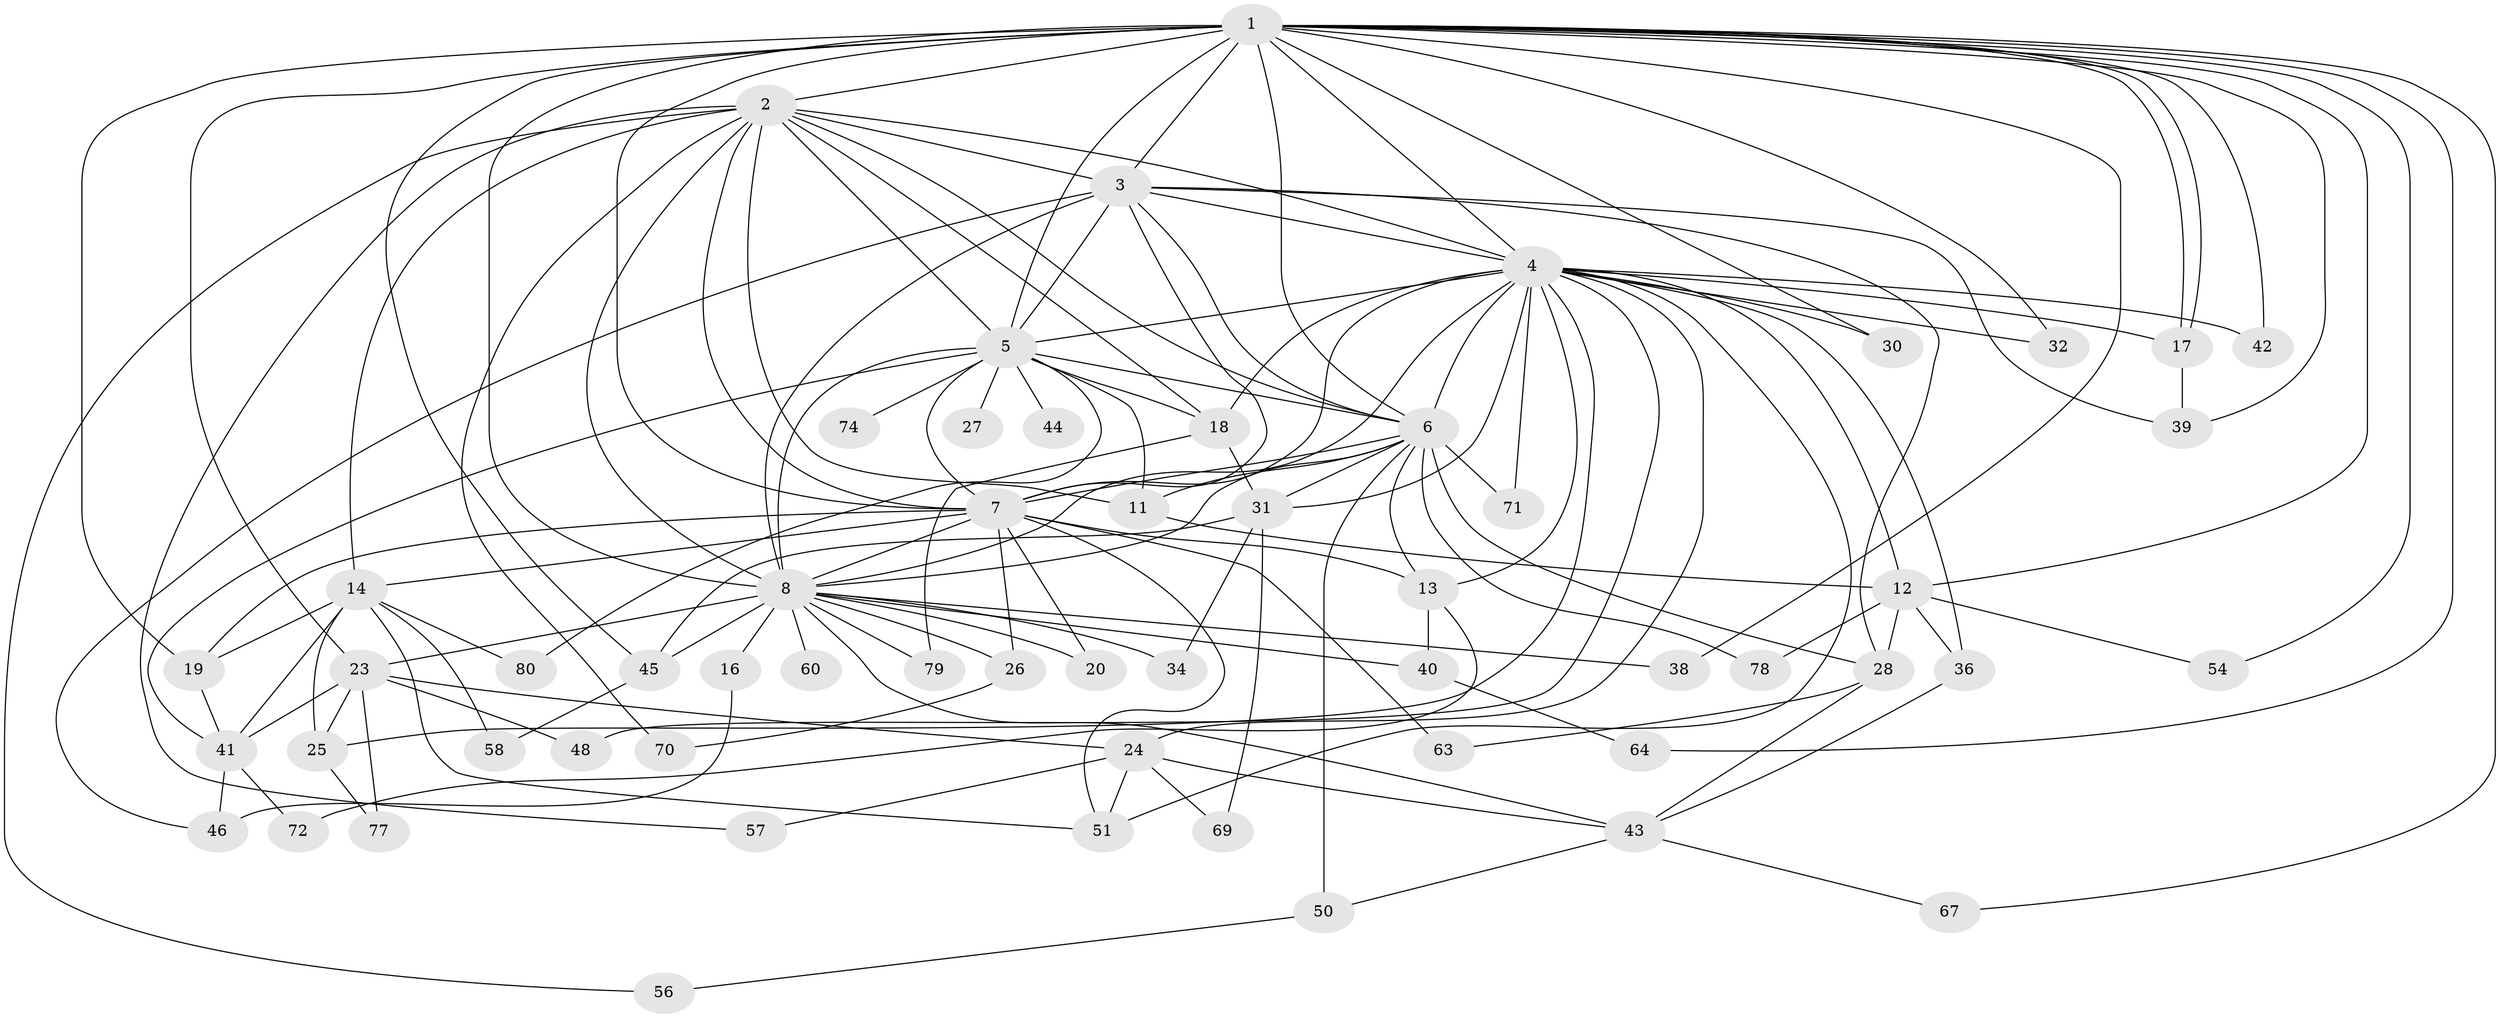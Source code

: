 // original degree distribution, {26: 0.012195121951219513, 16: 0.024390243902439025, 13: 0.012195121951219513, 23: 0.012195121951219513, 14: 0.012195121951219513, 17: 0.024390243902439025, 11: 0.012195121951219513, 20: 0.012195121951219513, 4: 0.06097560975609756, 6: 0.036585365853658534, 5: 0.06097560975609756, 8: 0.012195121951219513, 2: 0.5365853658536586, 3: 0.15853658536585366, 7: 0.012195121951219513}
// Generated by graph-tools (version 1.1) at 2025/11/02/27/25 16:11:07]
// undirected, 57 vertices, 139 edges
graph export_dot {
graph [start="1"]
  node [color=gray90,style=filled];
  1 [super="+53"];
  2 [super="+75"];
  3 [super="+37"];
  4 [super="+21"];
  5 [super="+10"];
  6 [super="+65"];
  7 [super="+59"];
  8 [super="+9"];
  11 [super="+47"];
  12 [super="+35"];
  13 [super="+15"];
  14 [super="+76"];
  16;
  17 [super="+61"];
  18 [super="+22"];
  19 [super="+62"];
  20;
  23 [super="+73"];
  24 [super="+66"];
  25 [super="+29"];
  26;
  27;
  28 [super="+33"];
  30;
  31 [super="+68"];
  32;
  34;
  36 [super="+81"];
  38;
  39;
  40;
  41 [super="+49"];
  42;
  43 [super="+55"];
  44;
  45 [super="+52"];
  46 [super="+82"];
  48;
  50;
  51;
  54;
  56;
  57;
  58;
  60;
  63;
  64;
  67;
  69;
  70;
  71;
  72;
  74;
  77;
  78;
  79;
  80;
  1 -- 2 [weight=2];
  1 -- 3;
  1 -- 4;
  1 -- 5 [weight=2];
  1 -- 6;
  1 -- 7 [weight=2];
  1 -- 8 [weight=2];
  1 -- 12;
  1 -- 17;
  1 -- 17;
  1 -- 19 [weight=2];
  1 -- 23;
  1 -- 30;
  1 -- 32;
  1 -- 38;
  1 -- 39;
  1 -- 42;
  1 -- 54;
  1 -- 64;
  1 -- 67;
  1 -- 45;
  2 -- 3;
  2 -- 4;
  2 -- 5 [weight=2];
  2 -- 6;
  2 -- 7;
  2 -- 8 [weight=2];
  2 -- 11;
  2 -- 14;
  2 -- 18;
  2 -- 56;
  2 -- 57;
  2 -- 70;
  3 -- 4;
  3 -- 5 [weight=3];
  3 -- 6;
  3 -- 7;
  3 -- 8 [weight=2];
  3 -- 28;
  3 -- 39;
  3 -- 46;
  4 -- 5 [weight=2];
  4 -- 6;
  4 -- 7;
  4 -- 8 [weight=2];
  4 -- 12;
  4 -- 24;
  4 -- 30;
  4 -- 31;
  4 -- 32;
  4 -- 36;
  4 -- 42;
  4 -- 48;
  4 -- 51;
  4 -- 71;
  4 -- 18;
  4 -- 17;
  4 -- 13;
  4 -- 25;
  5 -- 6 [weight=3];
  5 -- 7 [weight=2];
  5 -- 8 [weight=4];
  5 -- 11;
  5 -- 41;
  5 -- 44 [weight=2];
  5 -- 80;
  5 -- 74;
  5 -- 18;
  5 -- 27;
  6 -- 7;
  6 -- 8 [weight=2];
  6 -- 13;
  6 -- 28;
  6 -- 31;
  6 -- 50;
  6 -- 71;
  6 -- 78;
  6 -- 11;
  7 -- 8 [weight=2];
  7 -- 13;
  7 -- 14;
  7 -- 19;
  7 -- 20;
  7 -- 26;
  7 -- 51;
  7 -- 63;
  8 -- 16 [weight=2];
  8 -- 43;
  8 -- 34;
  8 -- 38;
  8 -- 40;
  8 -- 45;
  8 -- 79;
  8 -- 20;
  8 -- 23;
  8 -- 26;
  8 -- 60;
  11 -- 12;
  12 -- 36;
  12 -- 54;
  12 -- 28;
  12 -- 78;
  13 -- 40;
  13 -- 72;
  14 -- 25;
  14 -- 41;
  14 -- 58;
  14 -- 80;
  14 -- 51;
  14 -- 19;
  16 -- 46;
  17 -- 39;
  18 -- 79;
  18 -- 31;
  19 -- 41;
  23 -- 24;
  23 -- 25;
  23 -- 48;
  23 -- 77;
  23 -- 41;
  24 -- 57;
  24 -- 69;
  24 -- 51;
  24 -- 43;
  25 -- 77;
  26 -- 70;
  28 -- 43;
  28 -- 63;
  31 -- 34;
  31 -- 45;
  31 -- 69;
  36 -- 43;
  40 -- 64;
  41 -- 46;
  41 -- 72;
  43 -- 50;
  43 -- 67;
  45 -- 58;
  50 -- 56;
}
